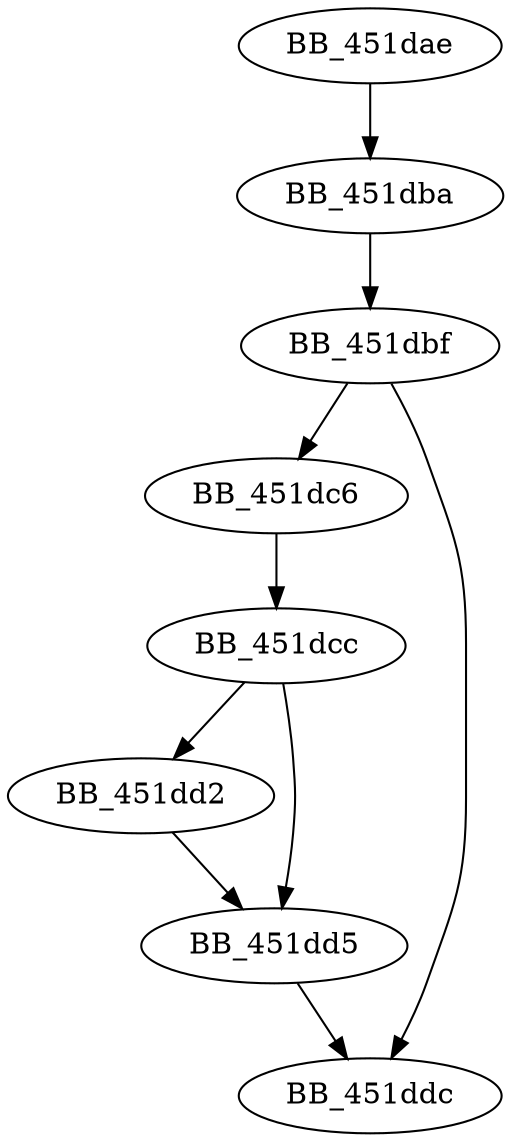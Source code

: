DiGraph sub_451DAE{
BB_451dae->BB_451dba
BB_451dba->BB_451dbf
BB_451dbf->BB_451dc6
BB_451dbf->BB_451ddc
BB_451dc6->BB_451dcc
BB_451dcc->BB_451dd2
BB_451dcc->BB_451dd5
BB_451dd2->BB_451dd5
BB_451dd5->BB_451ddc
}
